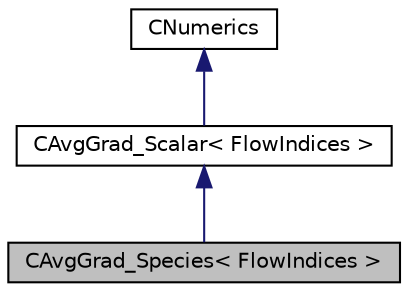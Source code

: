 digraph "CAvgGrad_Species&lt; FlowIndices &gt;"
{
 // LATEX_PDF_SIZE
  edge [fontname="Helvetica",fontsize="10",labelfontname="Helvetica",labelfontsize="10"];
  node [fontname="Helvetica",fontsize="10",shape=record];
  Node1 [label="CAvgGrad_Species\< FlowIndices \>",height=0.2,width=0.4,color="black", fillcolor="grey75", style="filled", fontcolor="black",tooltip="Class for computing viscous term using average of gradients (species transport model)."];
  Node2 -> Node1 [dir="back",color="midnightblue",fontsize="10",style="solid",fontname="Helvetica"];
  Node2 [label="CAvgGrad_Scalar\< FlowIndices \>",height=0.2,width=0.4,color="black", fillcolor="white", style="filled",URL="$classCAvgGrad__Scalar.html",tooltip="Template class for computing viscous residual of scalar values."];
  Node3 -> Node2 [dir="back",color="midnightblue",fontsize="10",style="solid",fontname="Helvetica"];
  Node3 [label="CNumerics",height=0.2,width=0.4,color="black", fillcolor="white", style="filled",URL="$classCNumerics.html",tooltip="Class for defining the numerical methods."];
}
